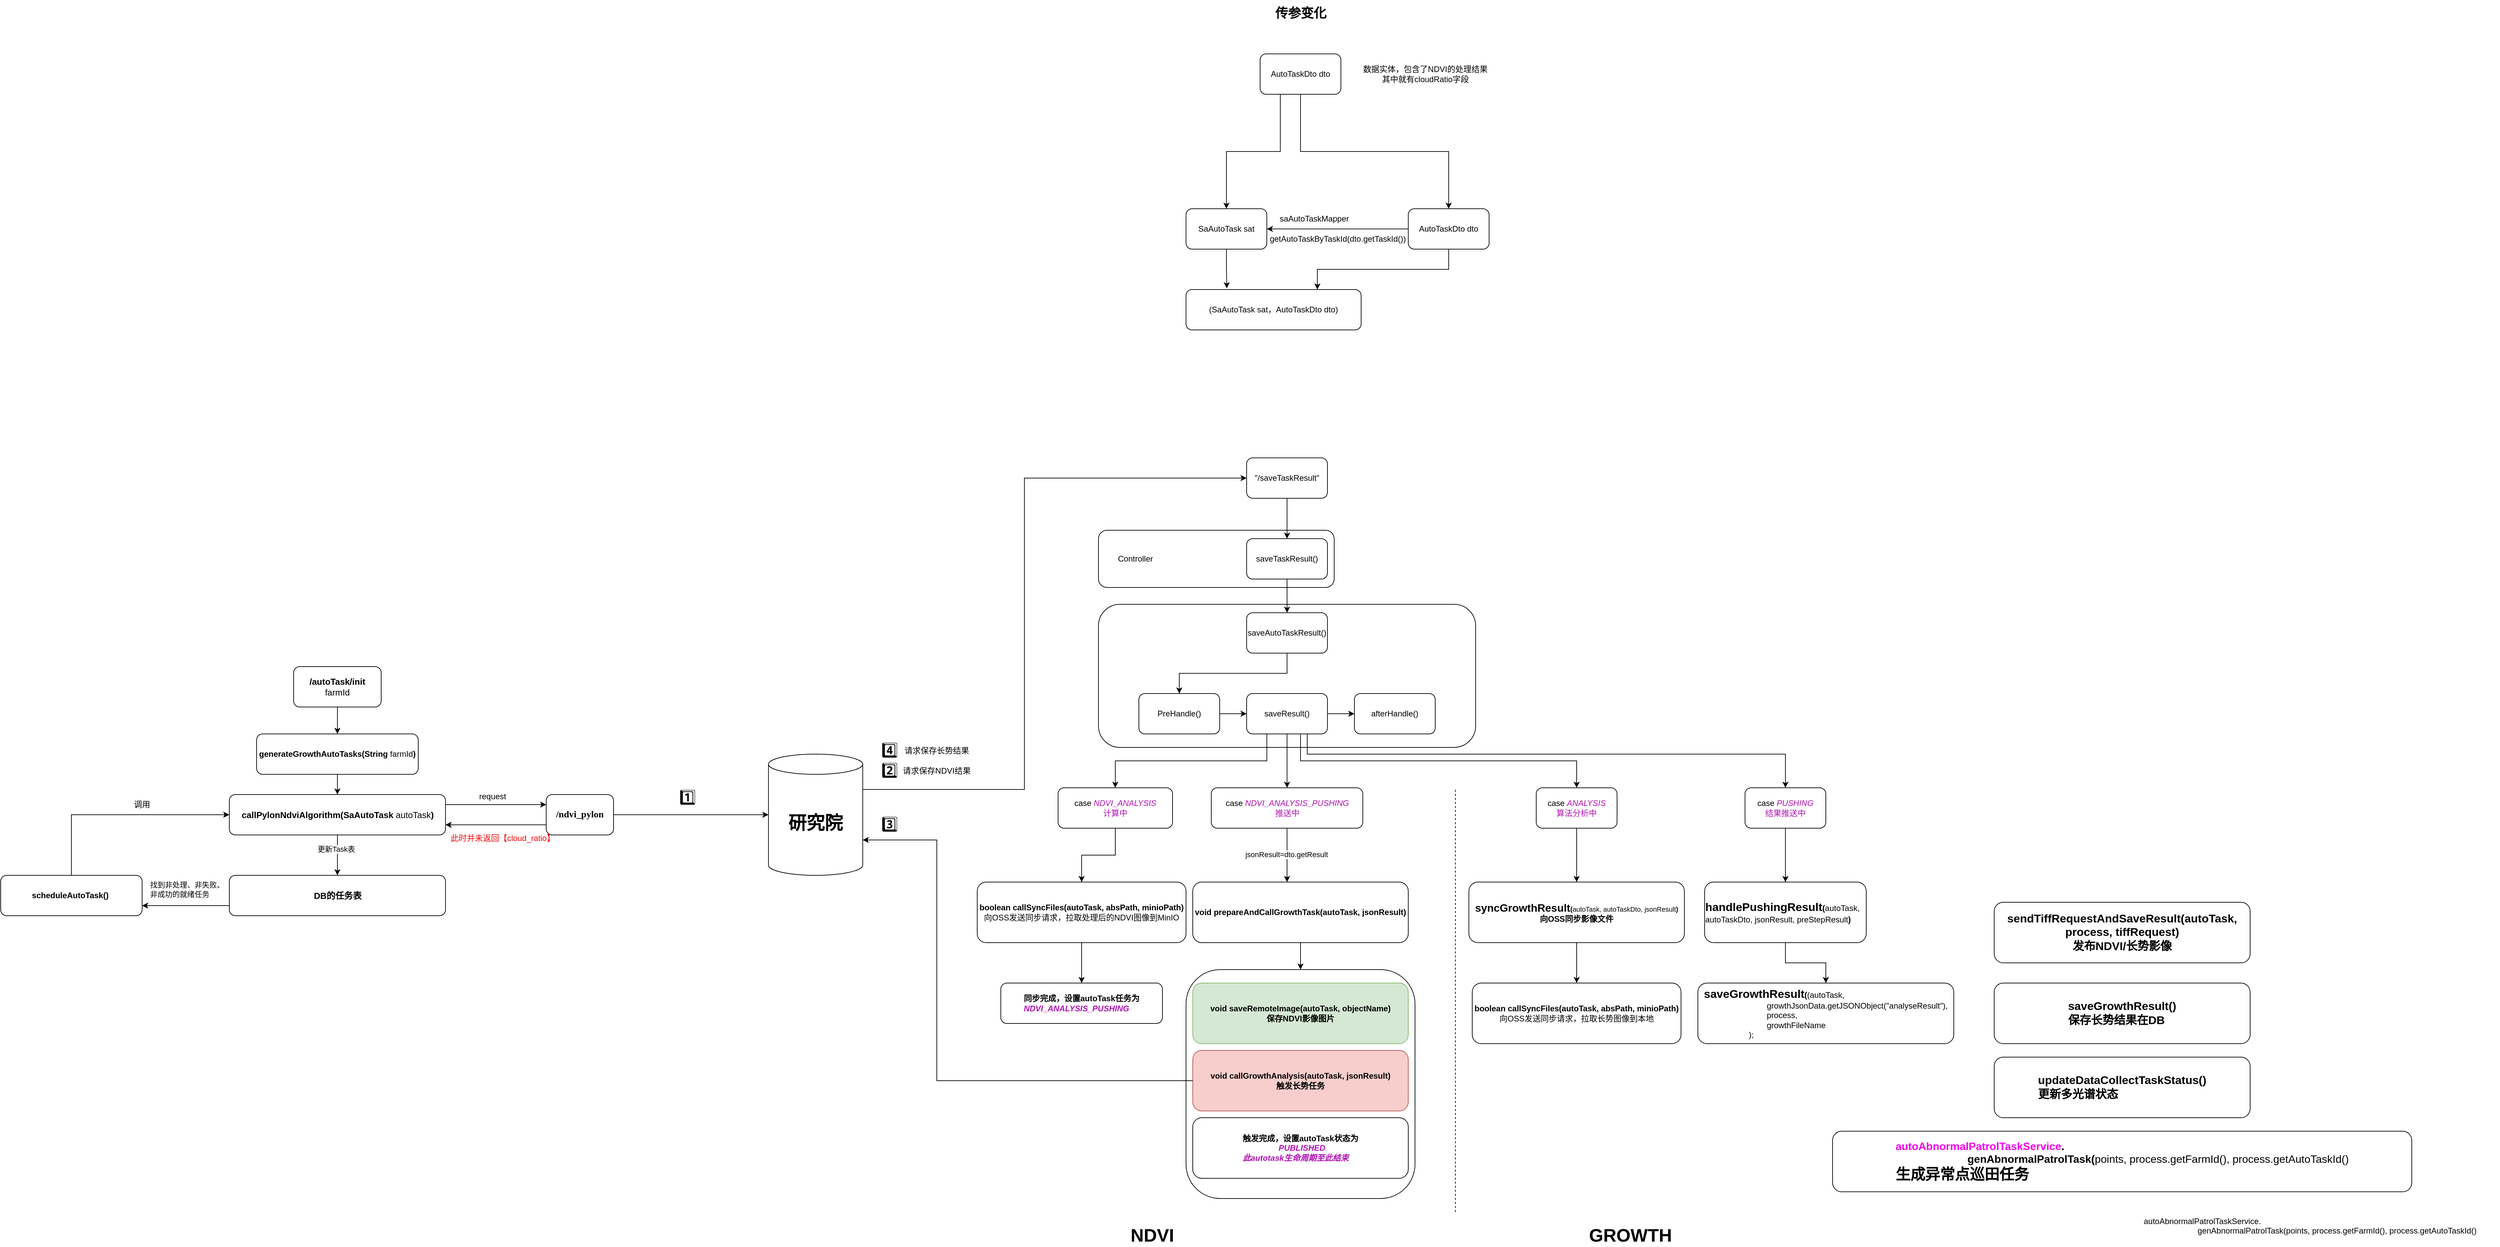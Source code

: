 <mxfile version="24.7.13" pages="2">
  <diagram name="第 1 页" id="bU-xMZTI8MpihGftyLqU">
    <mxGraphModel dx="4748" dy="2273" grid="1" gridSize="10" guides="1" tooltips="1" connect="1" arrows="1" fold="1" page="0" pageScale="1" pageWidth="827" pageHeight="1169" math="0" shadow="0">
      <root>
        <mxCell id="0" />
        <mxCell id="1" parent="0" />
        <mxCell id="F7ShpeiGUes_06DBWhh4-3" value="" style="rounded=1;whiteSpace=wrap;html=1;" parent="1" vertex="1">
          <mxGeometry x="440" y="1310" width="340" height="340" as="geometry" />
        </mxCell>
        <mxCell id="c2CcDeZ77ILfJtzNUxQb-9" value="" style="rounded=1;whiteSpace=wrap;html=1;" parent="1" vertex="1">
          <mxGeometry x="310" y="767.5" width="560" height="212.5" as="geometry" />
        </mxCell>
        <mxCell id="c2CcDeZ77ILfJtzNUxQb-7" value="" style="rounded=1;whiteSpace=wrap;html=1;" parent="1" vertex="1">
          <mxGeometry x="310" y="657.5" width="350" height="85" as="geometry" />
        </mxCell>
        <mxCell id="bQHwtgiF9r9U_ECL-Ta0-17" style="edgeStyle=orthogonalEdgeStyle;rounded=0;orthogonalLoop=1;jettySize=auto;html=1;exitX=1;exitY=0.25;exitDx=0;exitDy=0;entryX=0;entryY=0.25;entryDx=0;entryDy=0;" parent="1" source="H16j5Ul2mI7U-3mI70LO-3" target="bQHwtgiF9r9U_ECL-Ta0-16" edge="1">
          <mxGeometry relative="1" as="geometry" />
        </mxCell>
        <mxCell id="bQHwtgiF9r9U_ECL-Ta0-21" style="edgeStyle=orthogonalEdgeStyle;rounded=0;orthogonalLoop=1;jettySize=auto;html=1;exitX=0.5;exitY=1;exitDx=0;exitDy=0;entryX=0.5;entryY=0;entryDx=0;entryDy=0;" parent="1" source="H16j5Ul2mI7U-3mI70LO-3" target="bQHwtgiF9r9U_ECL-Ta0-7" edge="1">
          <mxGeometry relative="1" as="geometry" />
        </mxCell>
        <mxCell id="bQHwtgiF9r9U_ECL-Ta0-22" value="更新Task表" style="edgeLabel;html=1;align=center;verticalAlign=middle;resizable=0;points=[];" parent="bQHwtgiF9r9U_ECL-Ta0-21" vertex="1" connectable="0">
          <mxGeometry x="-0.294" y="-2" relative="1" as="geometry">
            <mxPoint as="offset" />
          </mxGeometry>
        </mxCell>
        <mxCell id="H16j5Ul2mI7U-3mI70LO-3" value="&lt;span style=&quot;font-size: 13px;&quot;&gt;&lt;b&gt;callPylonNdviAlgorithm(SaAutoTask &lt;/b&gt;autoTask&lt;b&gt;)&lt;/b&gt;&lt;/span&gt;" style="rounded=1;whiteSpace=wrap;html=1;" parent="1" vertex="1">
          <mxGeometry x="-980.5" y="1050" width="321" height="60" as="geometry" />
        </mxCell>
        <mxCell id="bQHwtgiF9r9U_ECL-Ta0-3" style="edgeStyle=orthogonalEdgeStyle;rounded=0;orthogonalLoop=1;jettySize=auto;html=1;exitX=0.5;exitY=1;exitDx=0;exitDy=0;entryX=0.5;entryY=0;entryDx=0;entryDy=0;" parent="1" source="H16j5Ul2mI7U-3mI70LO-6" target="H16j5Ul2mI7U-3mI70LO-3" edge="1">
          <mxGeometry relative="1" as="geometry">
            <Array as="points">
              <mxPoint x="-820" y="1020" />
            </Array>
          </mxGeometry>
        </mxCell>
        <mxCell id="H16j5Ul2mI7U-3mI70LO-6" value="&lt;span style=&quot;text-align: left;&quot;&gt;&lt;b&gt;generateGrowthAutoTasks(String &lt;/b&gt;farmId&lt;b&gt;)&lt;/b&gt;&lt;/span&gt;" style="rounded=1;whiteSpace=wrap;html=1;" parent="1" vertex="1">
          <mxGeometry x="-940" y="960" width="240" height="60" as="geometry" />
        </mxCell>
        <mxCell id="bQHwtgiF9r9U_ECL-Ta0-5" style="edgeStyle=orthogonalEdgeStyle;rounded=0;orthogonalLoop=1;jettySize=auto;html=1;exitX=0.5;exitY=1;exitDx=0;exitDy=0;entryX=0.5;entryY=0;entryDx=0;entryDy=0;" parent="1" source="bQHwtgiF9r9U_ECL-Ta0-4" target="H16j5Ul2mI7U-3mI70LO-6" edge="1">
          <mxGeometry relative="1" as="geometry" />
        </mxCell>
        <mxCell id="bQHwtgiF9r9U_ECL-Ta0-4" value="&lt;span style=&quot;font-size: 13px;&quot;&gt;&lt;b&gt;/autoTask/init&lt;/b&gt;&lt;/span&gt;&lt;div&gt;&lt;span style=&quot;font-size: 13px;&quot;&gt;farmId&lt;/span&gt;&lt;/div&gt;" style="rounded=1;whiteSpace=wrap;html=1;" parent="1" vertex="1">
          <mxGeometry x="-885" y="860" width="130" height="60" as="geometry" />
        </mxCell>
        <mxCell id="bQHwtgiF9r9U_ECL-Ta0-25" style="edgeStyle=orthogonalEdgeStyle;rounded=0;orthogonalLoop=1;jettySize=auto;html=1;exitX=0;exitY=0.75;exitDx=0;exitDy=0;entryX=1;entryY=0.75;entryDx=0;entryDy=0;" parent="1" source="bQHwtgiF9r9U_ECL-Ta0-7" target="bQHwtgiF9r9U_ECL-Ta0-23" edge="1">
          <mxGeometry relative="1" as="geometry" />
        </mxCell>
        <mxCell id="bQHwtgiF9r9U_ECL-Ta0-7" value="&lt;span style=&quot;font-size: 13px;&quot;&gt;&lt;b&gt;DB的任务表&lt;/b&gt;&lt;/span&gt;" style="rounded=1;whiteSpace=wrap;html=1;" parent="1" vertex="1">
          <mxGeometry x="-980.5" y="1170" width="321" height="60" as="geometry" />
        </mxCell>
        <mxCell id="bQHwtgiF9r9U_ECL-Ta0-18" style="edgeStyle=orthogonalEdgeStyle;rounded=0;orthogonalLoop=1;jettySize=auto;html=1;exitX=0;exitY=0.75;exitDx=0;exitDy=0;entryX=1;entryY=0.75;entryDx=0;entryDy=0;" parent="1" source="bQHwtgiF9r9U_ECL-Ta0-16" target="H16j5Ul2mI7U-3mI70LO-3" edge="1">
          <mxGeometry relative="1" as="geometry" />
        </mxCell>
        <mxCell id="bQHwtgiF9r9U_ECL-Ta0-16" value="&lt;p class=&quot;MsoNormal&quot;&gt;&lt;b&gt;&lt;span style=&quot;font-family: 等线; font-size: 10.5pt;&quot;&gt;/ndvi_pylon&lt;/span&gt;&lt;/b&gt;&lt;/p&gt;" style="rounded=1;whiteSpace=wrap;html=1;" parent="1" vertex="1">
          <mxGeometry x="-510" y="1050" width="100" height="60" as="geometry" />
        </mxCell>
        <mxCell id="bQHwtgiF9r9U_ECL-Ta0-19" value="request" style="text;html=1;align=center;verticalAlign=middle;resizable=0;points=[];autosize=1;strokeColor=none;fillColor=none;" parent="1" vertex="1">
          <mxGeometry x="-620" y="1038" width="60" height="30" as="geometry" />
        </mxCell>
        <mxCell id="bQHwtgiF9r9U_ECL-Ta0-20" value="此时并未返回【cloud_ratio】" style="text;html=1;align=center;verticalAlign=middle;resizable=0;points=[];autosize=1;strokeColor=none;fillColor=none;fontColor=#f70808;" parent="1" vertex="1">
          <mxGeometry x="-665" y="1100" width="180" height="30" as="geometry" />
        </mxCell>
        <mxCell id="bQHwtgiF9r9U_ECL-Ta0-28" style="edgeStyle=orthogonalEdgeStyle;rounded=0;orthogonalLoop=1;jettySize=auto;html=1;exitX=0.5;exitY=0;exitDx=0;exitDy=0;entryX=0;entryY=0.5;entryDx=0;entryDy=0;" parent="1" source="bQHwtgiF9r9U_ECL-Ta0-23" target="H16j5Ul2mI7U-3mI70LO-3" edge="1">
          <mxGeometry relative="1" as="geometry" />
        </mxCell>
        <mxCell id="bQHwtgiF9r9U_ECL-Ta0-23" value="&lt;b&gt;scheduleAutoTask()&amp;nbsp;&lt;br&gt;&lt;/b&gt;" style="rounded=1;whiteSpace=wrap;html=1;" parent="1" vertex="1">
          <mxGeometry x="-1320" y="1170" width="210" height="60" as="geometry" />
        </mxCell>
        <mxCell id="bQHwtgiF9r9U_ECL-Ta0-29" value="调用" style="text;html=1;align=center;verticalAlign=middle;whiteSpace=wrap;rounded=0;" parent="1" vertex="1">
          <mxGeometry x="-1140" y="1050" width="60" height="30" as="geometry" />
        </mxCell>
        <mxCell id="bQHwtgiF9r9U_ECL-Ta0-31" value="&lt;span style=&quot;color: rgb(0, 0, 0); font-family: Helvetica; font-size: 11px; font-style: normal; font-variant-ligatures: normal; font-variant-caps: normal; font-weight: 400; letter-spacing: normal; orphans: 2; text-align: center; text-indent: 0px; text-transform: none; widows: 2; word-spacing: 0px; -webkit-text-stroke-width: 0px; white-space: nowrap; background-color: rgb(255, 255, 255); text-decoration-thickness: initial; text-decoration-style: initial; text-decoration-color: initial; display: inline !important; float: none;&quot;&gt;找到非处理、非失败、&lt;/span&gt;&lt;div&gt;&lt;span style=&quot;color: rgb(0, 0, 0); font-family: Helvetica; font-size: 11px; font-style: normal; font-variant-ligatures: normal; font-variant-caps: normal; font-weight: 400; letter-spacing: normal; orphans: 2; text-align: center; text-indent: 0px; text-transform: none; widows: 2; word-spacing: 0px; -webkit-text-stroke-width: 0px; white-space: nowrap; background-color: rgb(255, 255, 255); text-decoration-thickness: initial; text-decoration-style: initial; text-decoration-color: initial; display: inline !important; float: none;&quot;&gt;非成功的就绪任务&lt;/span&gt;&lt;/div&gt;" style="text;whiteSpace=wrap;html=1;" parent="1" vertex="1">
          <mxGeometry x="-1100" y="1170" width="130" height="40" as="geometry" />
        </mxCell>
        <mxCell id="c2CcDeZ77ILfJtzNUxQb-2" style="edgeStyle=orthogonalEdgeStyle;rounded=0;orthogonalLoop=1;jettySize=auto;html=1;exitX=0.5;exitY=1;exitDx=0;exitDy=0;" parent="1" source="c2CcDeZ77ILfJtzNUxQb-1" edge="1">
          <mxGeometry relative="1" as="geometry">
            <mxPoint x="590" y="670" as="targetPoint" />
          </mxGeometry>
        </mxCell>
        <mxCell id="c2CcDeZ77ILfJtzNUxQb-1" value="&quot;/saveTaskResult&quot;" style="rounded=1;whiteSpace=wrap;html=1;" parent="1" vertex="1">
          <mxGeometry x="530" y="550" width="120" height="60" as="geometry" />
        </mxCell>
        <mxCell id="c2CcDeZ77ILfJtzNUxQb-6" style="edgeStyle=orthogonalEdgeStyle;rounded=0;orthogonalLoop=1;jettySize=auto;html=1;exitX=0.5;exitY=1;exitDx=0;exitDy=0;entryX=0.5;entryY=0;entryDx=0;entryDy=0;" parent="1" source="c2CcDeZ77ILfJtzNUxQb-3" target="c2CcDeZ77ILfJtzNUxQb-5" edge="1">
          <mxGeometry relative="1" as="geometry" />
        </mxCell>
        <mxCell id="c2CcDeZ77ILfJtzNUxQb-3" value="saveTaskResult()" style="rounded=1;whiteSpace=wrap;html=1;" parent="1" vertex="1">
          <mxGeometry x="530" y="670" width="120" height="60" as="geometry" />
        </mxCell>
        <mxCell id="c2CcDeZ77ILfJtzNUxQb-16" style="edgeStyle=orthogonalEdgeStyle;rounded=0;orthogonalLoop=1;jettySize=auto;html=1;exitX=0.5;exitY=1;exitDx=0;exitDy=0;entryX=0.5;entryY=0;entryDx=0;entryDy=0;" parent="1" source="c2CcDeZ77ILfJtzNUxQb-5" target="c2CcDeZ77ILfJtzNUxQb-12" edge="1">
          <mxGeometry relative="1" as="geometry" />
        </mxCell>
        <mxCell id="c2CcDeZ77ILfJtzNUxQb-5" value="&lt;span style=&quot;text-align: left;&quot;&gt;saveAutoTaskResult&lt;/span&gt;()" style="rounded=1;whiteSpace=wrap;html=1;" parent="1" vertex="1">
          <mxGeometry x="530" y="780" width="120" height="60" as="geometry" />
        </mxCell>
        <mxCell id="c2CcDeZ77ILfJtzNUxQb-8" value="Controller" style="text;html=1;align=center;verticalAlign=middle;whiteSpace=wrap;rounded=0;" parent="1" vertex="1">
          <mxGeometry x="335" y="685" width="60" height="30" as="geometry" />
        </mxCell>
        <mxCell id="c2CcDeZ77ILfJtzNUxQb-17" style="edgeStyle=orthogonalEdgeStyle;rounded=0;orthogonalLoop=1;jettySize=auto;html=1;exitX=1;exitY=0.5;exitDx=0;exitDy=0;" parent="1" source="c2CcDeZ77ILfJtzNUxQb-12" target="c2CcDeZ77ILfJtzNUxQb-13" edge="1">
          <mxGeometry relative="1" as="geometry" />
        </mxCell>
        <mxCell id="c2CcDeZ77ILfJtzNUxQb-12" value="&lt;span style=&quot;text-align: left;&quot;&gt;PreHandle&lt;/span&gt;()" style="rounded=1;whiteSpace=wrap;html=1;" parent="1" vertex="1">
          <mxGeometry x="370" y="900" width="120" height="60" as="geometry" />
        </mxCell>
        <mxCell id="c2CcDeZ77ILfJtzNUxQb-18" style="edgeStyle=orthogonalEdgeStyle;rounded=0;orthogonalLoop=1;jettySize=auto;html=1;exitX=1;exitY=0.5;exitDx=0;exitDy=0;" parent="1" source="c2CcDeZ77ILfJtzNUxQb-13" target="c2CcDeZ77ILfJtzNUxQb-14" edge="1">
          <mxGeometry relative="1" as="geometry" />
        </mxCell>
        <mxCell id="c2CcDeZ77ILfJtzNUxQb-26" style="edgeStyle=orthogonalEdgeStyle;rounded=0;orthogonalLoop=1;jettySize=auto;html=1;exitX=0.25;exitY=1;exitDx=0;exitDy=0;entryX=0.5;entryY=0;entryDx=0;entryDy=0;" parent="1" source="c2CcDeZ77ILfJtzNUxQb-13" target="c2CcDeZ77ILfJtzNUxQb-21" edge="1">
          <mxGeometry relative="1" as="geometry" />
        </mxCell>
        <mxCell id="c2CcDeZ77ILfJtzNUxQb-30" style="edgeStyle=orthogonalEdgeStyle;rounded=0;orthogonalLoop=1;jettySize=auto;html=1;exitX=0.5;exitY=1;exitDx=0;exitDy=0;" parent="1" source="c2CcDeZ77ILfJtzNUxQb-13" target="c2CcDeZ77ILfJtzNUxQb-22" edge="1">
          <mxGeometry relative="1" as="geometry" />
        </mxCell>
        <mxCell id="aj3jlf79KJcNchPvKdEv-1" style="edgeStyle=orthogonalEdgeStyle;rounded=0;orthogonalLoop=1;jettySize=auto;html=1;exitX=0.667;exitY=1.011;exitDx=0;exitDy=0;entryX=0.5;entryY=0;entryDx=0;entryDy=0;exitPerimeter=0;" parent="1" source="c2CcDeZ77ILfJtzNUxQb-13" target="c2CcDeZ77ILfJtzNUxQb-23" edge="1">
          <mxGeometry relative="1" as="geometry">
            <Array as="points">
              <mxPoint x="610" y="1000" />
              <mxPoint x="1020" y="1000" />
            </Array>
          </mxGeometry>
        </mxCell>
        <mxCell id="aaeH6RGTp8yCNECdlGZ3-36" style="edgeStyle=orthogonalEdgeStyle;rounded=0;orthogonalLoop=1;jettySize=auto;html=1;exitX=0.75;exitY=1;exitDx=0;exitDy=0;entryX=0.5;entryY=0;entryDx=0;entryDy=0;" edge="1" parent="1" source="c2CcDeZ77ILfJtzNUxQb-13" target="c2CcDeZ77ILfJtzNUxQb-25">
          <mxGeometry relative="1" as="geometry">
            <Array as="points">
              <mxPoint x="620" y="990" />
              <mxPoint x="1330" y="990" />
            </Array>
          </mxGeometry>
        </mxCell>
        <mxCell id="c2CcDeZ77ILfJtzNUxQb-13" value="&lt;div style=&quot;text-align: left;&quot;&gt;&lt;span style=&quot;background-color: initial;&quot;&gt;saveResult()&lt;/span&gt;&lt;/div&gt;" style="rounded=1;whiteSpace=wrap;html=1;" parent="1" vertex="1">
          <mxGeometry x="530" y="900" width="120" height="60" as="geometry" />
        </mxCell>
        <mxCell id="c2CcDeZ77ILfJtzNUxQb-14" value="&lt;span style=&quot;text-align: left;&quot;&gt;afterHandle&lt;/span&gt;()" style="rounded=1;whiteSpace=wrap;html=1;" parent="1" vertex="1">
          <mxGeometry x="690" y="900" width="120" height="60" as="geometry" />
        </mxCell>
        <mxCell id="c2CcDeZ77ILfJtzNUxQb-29" style="edgeStyle=orthogonalEdgeStyle;rounded=0;orthogonalLoop=1;jettySize=auto;html=1;exitX=0.5;exitY=1;exitDx=0;exitDy=0;" parent="1" source="c2CcDeZ77ILfJtzNUxQb-21" target="c2CcDeZ77ILfJtzNUxQb-28" edge="1">
          <mxGeometry relative="1" as="geometry" />
        </mxCell>
        <mxCell id="c2CcDeZ77ILfJtzNUxQb-21" value="&lt;span style=&quot;text-align: left;&quot;&gt;case &lt;i&gt;&lt;font color=&quot;#b212b5&quot;&gt;NDVI_ANALYSIS&lt;/font&gt;&lt;/i&gt;&lt;/span&gt;&lt;div&gt;&lt;span style=&quot;text-align: left;&quot;&gt;&lt;font style=&quot;&quot; color=&quot;#b212b5&quot;&gt;计算中&lt;/font&gt;&lt;/span&gt;&lt;/div&gt;" style="rounded=1;whiteSpace=wrap;html=1;" parent="1" vertex="1">
          <mxGeometry x="250" y="1040" width="170" height="60" as="geometry" />
        </mxCell>
        <mxCell id="c2CcDeZ77ILfJtzNUxQb-34" style="edgeStyle=orthogonalEdgeStyle;rounded=0;orthogonalLoop=1;jettySize=auto;html=1;exitX=0.5;exitY=1;exitDx=0;exitDy=0;" parent="1" source="c2CcDeZ77ILfJtzNUxQb-22" edge="1">
          <mxGeometry relative="1" as="geometry">
            <mxPoint x="590" y="1180" as="targetPoint" />
          </mxGeometry>
        </mxCell>
        <mxCell id="c2CcDeZ77ILfJtzNUxQb-58" value="jsonResult=dto.getResult" style="edgeLabel;html=1;align=center;verticalAlign=middle;resizable=0;points=[];" parent="c2CcDeZ77ILfJtzNUxQb-34" vertex="1" connectable="0">
          <mxGeometry x="-0.031" y="-1" relative="1" as="geometry">
            <mxPoint as="offset" />
          </mxGeometry>
        </mxCell>
        <mxCell id="c2CcDeZ77ILfJtzNUxQb-22" value="&lt;span style=&quot;text-align: left;&quot;&gt;case&amp;nbsp;&lt;/span&gt;&lt;font color=&quot;#b212b5&quot;&gt;&lt;i&gt;NDVI_ANALYSIS_PUSHING&lt;/i&gt;&lt;/font&gt;&lt;div&gt;&lt;font color=&quot;#b212b5&quot;&gt;推送中&lt;/font&gt;&lt;/div&gt;" style="rounded=1;whiteSpace=wrap;html=1;" parent="1" vertex="1">
          <mxGeometry x="477.5" y="1040" width="225" height="60" as="geometry" />
        </mxCell>
        <mxCell id="aaeH6RGTp8yCNECdlGZ3-33" style="edgeStyle=orthogonalEdgeStyle;rounded=0;orthogonalLoop=1;jettySize=auto;html=1;exitX=0.5;exitY=1;exitDx=0;exitDy=0;entryX=0.5;entryY=0;entryDx=0;entryDy=0;" edge="1" parent="1" source="c2CcDeZ77ILfJtzNUxQb-23" target="aaeH6RGTp8yCNECdlGZ3-24">
          <mxGeometry relative="1" as="geometry" />
        </mxCell>
        <mxCell id="c2CcDeZ77ILfJtzNUxQb-23" value="&lt;div style=&quot;text-align: center;&quot;&gt;&lt;span style=&quot;background-color: initial; text-align: left;&quot;&gt;case&amp;nbsp;&lt;/span&gt;&lt;span style=&quot;background-color: initial;&quot;&gt;&lt;font color=&quot;#b212b5&quot;&gt;&lt;i&gt;ANALYSIS&lt;/i&gt;&lt;/font&gt;&lt;/span&gt;&lt;/div&gt;&lt;div style=&quot;text-align: center;&quot;&gt;&lt;span style=&quot;background-color: initial;&quot;&gt;&lt;font color=&quot;#b212b5&quot;&gt;算法分析中&lt;/font&gt;&lt;/span&gt;&lt;/div&gt;" style="rounded=1;whiteSpace=wrap;html=1;" parent="1" vertex="1">
          <mxGeometry x="960" y="1040" width="120" height="60" as="geometry" />
        </mxCell>
        <mxCell id="aaeH6RGTp8yCNECdlGZ3-28" style="edgeStyle=orthogonalEdgeStyle;rounded=0;orthogonalLoop=1;jettySize=auto;html=1;exitX=0.5;exitY=1;exitDx=0;exitDy=0;entryX=0.5;entryY=0;entryDx=0;entryDy=0;" edge="1" parent="1" source="c2CcDeZ77ILfJtzNUxQb-25" target="aaeH6RGTp8yCNECdlGZ3-27">
          <mxGeometry relative="1" as="geometry" />
        </mxCell>
        <mxCell id="c2CcDeZ77ILfJtzNUxQb-25" value="&lt;div style=&quot;text-align: center;&quot;&gt;&lt;span style=&quot;background-color: initial; text-align: left;&quot;&gt;case&amp;nbsp;&lt;/span&gt;&lt;span style=&quot;background-color: initial;&quot;&gt;&lt;font color=&quot;#b212b5&quot;&gt;&lt;i&gt;PUSHING&lt;/i&gt;&lt;/font&gt;&lt;/span&gt;&lt;/div&gt;&lt;div style=&quot;text-align: center;&quot;&gt;&lt;span style=&quot;background-color: initial;&quot;&gt;&lt;font color=&quot;#b212b5&quot;&gt;结果推送中&lt;/font&gt;&lt;/span&gt;&lt;/div&gt;" style="rounded=1;whiteSpace=wrap;html=1;" parent="1" vertex="1">
          <mxGeometry x="1270" y="1040" width="120" height="60" as="geometry" />
        </mxCell>
        <mxCell id="c2CcDeZ77ILfJtzNUxQb-31" style="edgeStyle=orthogonalEdgeStyle;rounded=0;orthogonalLoop=1;jettySize=auto;html=1;exitX=0.5;exitY=1;exitDx=0;exitDy=0;" parent="1" source="c2CcDeZ77ILfJtzNUxQb-28" edge="1">
          <mxGeometry relative="1" as="geometry">
            <mxPoint x="285" y="1330" as="targetPoint" />
          </mxGeometry>
        </mxCell>
        <mxCell id="c2CcDeZ77ILfJtzNUxQb-28" value="&lt;div style=&quot;text-align: center;&quot;&gt;&lt;span style=&quot;text-align: left;&quot;&gt;&lt;b&gt;boolean callSyncFiles(autoTask, absPath, minioPath)&lt;/b&gt;&lt;/span&gt;&lt;br&gt;&lt;/div&gt;&lt;div style=&quot;text-align: center;&quot;&gt;&lt;span style=&quot;text-align: left;&quot;&gt;向OSS发送同步请求，拉取处理后的NDVI图像到MinIO&lt;/span&gt;&lt;/div&gt;" style="rounded=1;whiteSpace=wrap;html=1;" parent="1" vertex="1">
          <mxGeometry x="130" y="1180" width="310" height="90" as="geometry" />
        </mxCell>
        <mxCell id="c2CcDeZ77ILfJtzNUxQb-33" value="&lt;div style=&quot;text-align: left;&quot;&gt;&lt;b&gt;同步完成，设置autoTask任务为&lt;/b&gt;&lt;/div&gt;&lt;div style=&quot;text-align: left;&quot;&gt;&lt;b&gt;&lt;i&gt;&lt;font color=&quot;#b212b5&quot;&gt;NDVI_ANALYSIS_PUSHING&lt;/font&gt;&lt;/i&gt;&lt;/b&gt;&lt;/div&gt;" style="rounded=1;whiteSpace=wrap;html=1;" parent="1" vertex="1">
          <mxGeometry x="165" y="1330" width="240" height="60" as="geometry" />
        </mxCell>
        <mxCell id="F7ShpeiGUes_06DBWhh4-4" style="edgeStyle=orthogonalEdgeStyle;rounded=0;orthogonalLoop=1;jettySize=auto;html=1;exitX=0.5;exitY=1;exitDx=0;exitDy=0;entryX=0.5;entryY=0;entryDx=0;entryDy=0;" parent="1" source="c2CcDeZ77ILfJtzNUxQb-36" target="F7ShpeiGUes_06DBWhh4-3" edge="1">
          <mxGeometry relative="1" as="geometry" />
        </mxCell>
        <mxCell id="c2CcDeZ77ILfJtzNUxQb-36" value="&lt;div style=&quot;text-align: center;&quot;&gt;&lt;span style=&quot;text-align: left;&quot;&gt;&lt;b&gt;void prepareAndCallGrowthTask(autoTask, jsonResult)&lt;/b&gt;&lt;/span&gt;&lt;/div&gt;" style="rounded=1;whiteSpace=wrap;html=1;" parent="1" vertex="1">
          <mxGeometry x="450" y="1180" width="320" height="90" as="geometry" />
        </mxCell>
        <mxCell id="c2CcDeZ77ILfJtzNUxQb-56" value="&lt;div style=&quot;text-align: center;&quot;&gt;&lt;span style=&quot;text-align: left;&quot;&gt;&lt;b&gt;void saveRemoteImage(autoTask, objectName)&lt;/b&gt;&lt;/span&gt;&lt;/div&gt;&lt;div style=&quot;text-align: center;&quot;&gt;&lt;span style=&quot;text-align: left;&quot;&gt;&lt;b&gt;保存NDVI影像图片&lt;/b&gt;&lt;/span&gt;&lt;/div&gt;" style="rounded=1;whiteSpace=wrap;html=1;fillColor=#d5e8d4;strokeColor=#82b366;" parent="1" vertex="1">
          <mxGeometry x="450" y="1330" width="320" height="90" as="geometry" />
        </mxCell>
        <mxCell id="F7ShpeiGUes_06DBWhh4-2" value="&lt;div style=&quot;text-align: center;&quot;&gt;&lt;span style=&quot;text-align: left;&quot;&gt;&lt;b&gt;void callGrowthAnalysis(autoTask, jsonResult)&lt;/b&gt;&lt;/span&gt;&lt;/div&gt;&lt;div style=&quot;text-align: center;&quot;&gt;&lt;span style=&quot;text-align: left;&quot;&gt;&lt;b&gt;触发长势任务&lt;/b&gt;&lt;/span&gt;&lt;/div&gt;" style="rounded=1;whiteSpace=wrap;html=1;fillColor=#f8cecc;strokeColor=#b85450;" parent="1" vertex="1">
          <mxGeometry x="450" y="1430" width="320" height="90" as="geometry" />
        </mxCell>
        <mxCell id="F7ShpeiGUes_06DBWhh4-5" value="&lt;div style=&quot;text-align: left;&quot;&gt;&lt;b&gt;触发完成，设置autoTask状态为&lt;/b&gt;&lt;/div&gt;&lt;div style=&quot;text-align: left;&quot;&gt;&lt;b&gt;&lt;span style=&quot;white-space: pre;&quot;&gt;&#x9;&lt;/span&gt;&lt;font color=&quot;#b212b5&quot;&gt;&lt;span style=&quot;white-space: pre;&quot;&gt;&#x9;&lt;/span&gt;&lt;i&gt;PUBLISHED&lt;/i&gt;&lt;/font&gt;&lt;/b&gt;&lt;/div&gt;&lt;div style=&quot;text-align: left;&quot;&gt;&lt;b&gt;&lt;i&gt;&lt;font color=&quot;#b212b5&quot;&gt;此autotask生命周期至此结束&lt;/font&gt;&lt;/i&gt;&lt;/b&gt;&lt;/div&gt;" style="rounded=1;whiteSpace=wrap;html=1;" parent="1" vertex="1">
          <mxGeometry x="450" y="1530" width="320" height="90" as="geometry" />
        </mxCell>
        <mxCell id="aj3jlf79KJcNchPvKdEv-2" value="" style="endArrow=none;dashed=1;html=1;rounded=0;" parent="1" edge="1">
          <mxGeometry width="50" height="50" relative="1" as="geometry">
            <mxPoint x="840" y="1670" as="sourcePoint" />
            <mxPoint x="840" y="1040" as="targetPoint" />
          </mxGeometry>
        </mxCell>
        <mxCell id="aj3jlf79KJcNchPvKdEv-3" value="NDVI" style="text;html=1;align=center;verticalAlign=middle;whiteSpace=wrap;rounded=0;fontSize=27;fontStyle=1" parent="1" vertex="1">
          <mxGeometry x="359.5" y="1690" width="60" height="30" as="geometry" />
        </mxCell>
        <mxCell id="aj3jlf79KJcNchPvKdEv-4" value="GROWTH" style="text;html=1;align=center;verticalAlign=middle;whiteSpace=wrap;rounded=0;fontSize=27;fontStyle=1" parent="1" vertex="1">
          <mxGeometry x="1070" y="1690" width="60" height="30" as="geometry" />
        </mxCell>
        <mxCell id="aaeH6RGTp8yCNECdlGZ3-2" style="edgeStyle=orthogonalEdgeStyle;rounded=0;orthogonalLoop=1;jettySize=auto;html=1;exitX=1;exitY=0;exitDx=0;exitDy=52.5;exitPerimeter=0;entryX=0;entryY=0.5;entryDx=0;entryDy=0;" edge="1" parent="1" source="aj3jlf79KJcNchPvKdEv-5" target="c2CcDeZ77ILfJtzNUxQb-1">
          <mxGeometry relative="1" as="geometry">
            <Array as="points">
              <mxPoint x="200" y="1043" />
              <mxPoint x="200" y="580" />
            </Array>
          </mxGeometry>
        </mxCell>
        <mxCell id="aj3jlf79KJcNchPvKdEv-5" value="&lt;b&gt;&lt;font style=&quot;font-size: 27px;&quot;&gt;研究院&lt;/font&gt;&lt;/b&gt;" style="shape=cylinder3;whiteSpace=wrap;html=1;boundedLbl=1;backgroundOutline=1;size=15;" parent="1" vertex="1">
          <mxGeometry x="-180" y="990" width="140" height="180" as="geometry" />
        </mxCell>
        <mxCell id="aaeH6RGTp8yCNECdlGZ3-1" style="edgeStyle=orthogonalEdgeStyle;rounded=0;orthogonalLoop=1;jettySize=auto;html=1;exitX=0;exitY=0.5;exitDx=0;exitDy=0;entryX=1;entryY=0;entryDx=0;entryDy=127.5;entryPerimeter=0;" edge="1" parent="1" source="F7ShpeiGUes_06DBWhh4-2" target="aj3jlf79KJcNchPvKdEv-5">
          <mxGeometry relative="1" as="geometry">
            <Array as="points">
              <mxPoint x="70" y="1475" />
              <mxPoint x="70" y="1118" />
            </Array>
          </mxGeometry>
        </mxCell>
        <mxCell id="aaeH6RGTp8yCNECdlGZ3-4" style="edgeStyle=orthogonalEdgeStyle;rounded=0;orthogonalLoop=1;jettySize=auto;html=1;exitX=1;exitY=0.5;exitDx=0;exitDy=0;entryX=0;entryY=0.5;entryDx=0;entryDy=0;entryPerimeter=0;" edge="1" parent="1" source="bQHwtgiF9r9U_ECL-Ta0-16" target="aj3jlf79KJcNchPvKdEv-5">
          <mxGeometry relative="1" as="geometry" />
        </mxCell>
        <mxCell id="aaeH6RGTp8yCNECdlGZ3-5" value="&lt;font style=&quot;font-size: 22px;&quot;&gt;1️⃣&lt;/font&gt;" style="text;html=1;align=center;verticalAlign=middle;whiteSpace=wrap;rounded=0;" vertex="1" parent="1">
          <mxGeometry x="-330" y="1040" width="60" height="30" as="geometry" />
        </mxCell>
        <mxCell id="aaeH6RGTp8yCNECdlGZ3-6" value="&lt;font style=&quot;font-size: 22px;&quot;&gt;2️⃣&lt;/font&gt;" style="text;html=1;align=center;verticalAlign=middle;whiteSpace=wrap;rounded=0;" vertex="1" parent="1">
          <mxGeometry x="-30" y="1000" width="60" height="30" as="geometry" />
        </mxCell>
        <mxCell id="aaeH6RGTp8yCNECdlGZ3-7" value="&lt;font style=&quot;font-size: 22px;&quot;&gt;3️⃣&lt;/font&gt;" style="text;html=1;align=center;verticalAlign=middle;whiteSpace=wrap;rounded=0;" vertex="1" parent="1">
          <mxGeometry x="-30" y="1080" width="60" height="30" as="geometry" />
        </mxCell>
        <mxCell id="aaeH6RGTp8yCNECdlGZ3-8" style="edgeStyle=orthogonalEdgeStyle;rounded=0;orthogonalLoop=1;jettySize=auto;html=1;exitX=0.5;exitY=1;exitDx=0;exitDy=0;" edge="1" parent="1" source="aaeH6RGTp8yCNECdlGZ3-10" target="aaeH6RGTp8yCNECdlGZ3-14">
          <mxGeometry relative="1" as="geometry" />
        </mxCell>
        <mxCell id="aaeH6RGTp8yCNECdlGZ3-9" style="edgeStyle=orthogonalEdgeStyle;rounded=0;orthogonalLoop=1;jettySize=auto;html=1;exitX=0.25;exitY=1;exitDx=0;exitDy=0;entryX=0.5;entryY=0;entryDx=0;entryDy=0;" edge="1" parent="1" source="aaeH6RGTp8yCNECdlGZ3-10" target="aaeH6RGTp8yCNECdlGZ3-15">
          <mxGeometry relative="1" as="geometry" />
        </mxCell>
        <mxCell id="aaeH6RGTp8yCNECdlGZ3-10" value="&lt;span style=&quot;text-align: left;&quot;&gt;AutoTaskDto dto&lt;/span&gt;" style="rounded=1;whiteSpace=wrap;html=1;" vertex="1" parent="1">
          <mxGeometry x="550" y="-50" width="120" height="60" as="geometry" />
        </mxCell>
        <mxCell id="aaeH6RGTp8yCNECdlGZ3-11" value="数据实体，包含了NDVI的处理结果&lt;div&gt;其中就有cloudRatio字段&lt;/div&gt;" style="text;html=1;align=center;verticalAlign=middle;resizable=0;points=[];autosize=1;strokeColor=none;fillColor=none;" vertex="1" parent="1">
          <mxGeometry x="690" y="-40" width="210" height="40" as="geometry" />
        </mxCell>
        <mxCell id="aaeH6RGTp8yCNECdlGZ3-12" style="edgeStyle=orthogonalEdgeStyle;rounded=0;orthogonalLoop=1;jettySize=auto;html=1;exitX=0;exitY=0.5;exitDx=0;exitDy=0;entryX=1;entryY=0.5;entryDx=0;entryDy=0;" edge="1" parent="1" source="aaeH6RGTp8yCNECdlGZ3-14" target="aaeH6RGTp8yCNECdlGZ3-15">
          <mxGeometry relative="1" as="geometry" />
        </mxCell>
        <mxCell id="aaeH6RGTp8yCNECdlGZ3-13" style="edgeStyle=orthogonalEdgeStyle;rounded=0;orthogonalLoop=1;jettySize=auto;html=1;exitX=0.5;exitY=1;exitDx=0;exitDy=0;entryX=0.75;entryY=0;entryDx=0;entryDy=0;" edge="1" parent="1" source="aaeH6RGTp8yCNECdlGZ3-14" target="aaeH6RGTp8yCNECdlGZ3-18">
          <mxGeometry relative="1" as="geometry" />
        </mxCell>
        <mxCell id="aaeH6RGTp8yCNECdlGZ3-14" value="&lt;span style=&quot;text-align: left;&quot;&gt;AutoTaskDto dto&lt;/span&gt;" style="rounded=1;whiteSpace=wrap;html=1;" vertex="1" parent="1">
          <mxGeometry x="770" y="180" width="120" height="60" as="geometry" />
        </mxCell>
        <mxCell id="aaeH6RGTp8yCNECdlGZ3-15" value="&lt;span style=&quot;text-align: left;&quot;&gt;SaAutoTask sat&lt;/span&gt;" style="rounded=1;whiteSpace=wrap;html=1;" vertex="1" parent="1">
          <mxGeometry x="440" y="180" width="120" height="60" as="geometry" />
        </mxCell>
        <mxCell id="aaeH6RGTp8yCNECdlGZ3-16" value="&lt;span style=&quot;text-align: left; text-wrap: wrap;&quot;&gt;saAutoTaskMapper&lt;/span&gt;" style="text;html=1;align=center;verticalAlign=middle;resizable=0;points=[];autosize=1;strokeColor=none;fillColor=none;" vertex="1" parent="1">
          <mxGeometry x="565" y="180" width="130" height="30" as="geometry" />
        </mxCell>
        <mxCell id="aaeH6RGTp8yCNECdlGZ3-17" value="&lt;div style=&quot;text-align: left;&quot;&gt;&lt;span style=&quot;background-color: initial; text-wrap: wrap;&quot;&gt;getAutoTaskByTaskId(dto.getTaskId())&lt;/span&gt;&lt;/div&gt;" style="text;html=1;align=center;verticalAlign=middle;resizable=0;points=[];autosize=1;strokeColor=none;fillColor=none;" vertex="1" parent="1">
          <mxGeometry x="550" y="210" width="230" height="30" as="geometry" />
        </mxCell>
        <mxCell id="aaeH6RGTp8yCNECdlGZ3-18" value="&lt;span style=&quot;text-align: left;&quot;&gt;(SaAutoTask sat，&lt;/span&gt;&lt;span style=&quot;text-align: left;&quot;&gt;AutoTaskDto dto)&lt;/span&gt;" style="rounded=1;whiteSpace=wrap;html=1;" vertex="1" parent="1">
          <mxGeometry x="440" y="300" width="260" height="60" as="geometry" />
        </mxCell>
        <mxCell id="aaeH6RGTp8yCNECdlGZ3-19" style="edgeStyle=orthogonalEdgeStyle;rounded=0;orthogonalLoop=1;jettySize=auto;html=1;exitX=0.5;exitY=1;exitDx=0;exitDy=0;entryX=0.233;entryY=-0.03;entryDx=0;entryDy=0;entryPerimeter=0;" edge="1" parent="1" source="aaeH6RGTp8yCNECdlGZ3-15" target="aaeH6RGTp8yCNECdlGZ3-18">
          <mxGeometry relative="1" as="geometry" />
        </mxCell>
        <mxCell id="aaeH6RGTp8yCNECdlGZ3-20" value="传参变化" style="text;html=1;align=center;verticalAlign=middle;resizable=0;points=[];autosize=1;strokeColor=none;fillColor=none;fontStyle=1;fontSize=19;" vertex="1" parent="1">
          <mxGeometry x="560" y="-130" width="100" height="40" as="geometry" />
        </mxCell>
        <mxCell id="aaeH6RGTp8yCNECdlGZ3-21" value="请求保存NDVI结果" style="text;html=1;align=center;verticalAlign=middle;whiteSpace=wrap;rounded=0;" vertex="1" parent="1">
          <mxGeometry x="10" y="1000" width="120" height="30" as="geometry" />
        </mxCell>
        <mxCell id="aaeH6RGTp8yCNECdlGZ3-22" value="&lt;font style=&quot;font-size: 22px;&quot;&gt;4️⃣&lt;/font&gt;" style="text;html=1;align=center;verticalAlign=middle;whiteSpace=wrap;rounded=0;" vertex="1" parent="1">
          <mxGeometry x="-30" y="970" width="60" height="30" as="geometry" />
        </mxCell>
        <mxCell id="aaeH6RGTp8yCNECdlGZ3-23" value="请求保存长势结果" style="text;html=1;align=center;verticalAlign=middle;whiteSpace=wrap;rounded=0;" vertex="1" parent="1">
          <mxGeometry x="10" y="970" width="120" height="30" as="geometry" />
        </mxCell>
        <mxCell id="aaeH6RGTp8yCNECdlGZ3-34" style="edgeStyle=orthogonalEdgeStyle;rounded=0;orthogonalLoop=1;jettySize=auto;html=1;exitX=0.5;exitY=1;exitDx=0;exitDy=0;entryX=0.5;entryY=0;entryDx=0;entryDy=0;" edge="1" parent="1" source="aaeH6RGTp8yCNECdlGZ3-24" target="aaeH6RGTp8yCNECdlGZ3-32">
          <mxGeometry relative="1" as="geometry" />
        </mxCell>
        <mxCell id="aaeH6RGTp8yCNECdlGZ3-24" value="&lt;div style=&quot;text-align: left; font-size: 10px;&quot;&gt;&lt;b style=&quot;&quot;&gt;&lt;font style=&quot;font-size: 16px;&quot;&gt;syncGrowthResult&lt;/font&gt;&lt;span style=&quot;&quot;&gt;(&lt;/span&gt;&lt;/b&gt;autoTask, autoTaskDto, jsonResult&lt;b&gt;)&lt;/b&gt;&lt;br&gt;&lt;/div&gt;&lt;div style=&quot;&quot;&gt;&lt;b&gt;向OSS同步影像文件&lt;/b&gt;&lt;/div&gt;" style="rounded=1;whiteSpace=wrap;html=1;" vertex="1" parent="1">
          <mxGeometry x="860" y="1180" width="320" height="90" as="geometry" />
        </mxCell>
        <mxCell id="aaeH6RGTp8yCNECdlGZ3-39" style="edgeStyle=orthogonalEdgeStyle;rounded=0;orthogonalLoop=1;jettySize=auto;html=1;exitX=0.5;exitY=1;exitDx=0;exitDy=0;entryX=0.5;entryY=0;entryDx=0;entryDy=0;" edge="1" parent="1" source="aaeH6RGTp8yCNECdlGZ3-27" target="aaeH6RGTp8yCNECdlGZ3-38">
          <mxGeometry relative="1" as="geometry" />
        </mxCell>
        <mxCell id="aaeH6RGTp8yCNECdlGZ3-27" value="&lt;div style=&quot;text-align: left;&quot;&gt;&lt;font style=&quot;font-size: 12px;&quot;&gt;&lt;b style=&quot;&quot;&gt;&lt;font style=&quot;font-size: 17px;&quot;&gt;handlePushingResult&lt;/font&gt;&lt;font style=&quot;font-size: 12px;&quot;&gt;(&lt;/font&gt;&lt;/b&gt;&lt;font style=&quot;font-size: 12px;&quot;&gt;autoTask, autoTaskDto,&amp;nbsp;&lt;/font&gt;&lt;/font&gt;&lt;span style=&quot;background-color: initial;&quot;&gt;jsonResult, preStepResult&lt;/span&gt;&lt;b style=&quot;background-color: initial;&quot;&gt;)&lt;/b&gt;&lt;/div&gt;" style="rounded=1;whiteSpace=wrap;html=1;" vertex="1" parent="1">
          <mxGeometry x="1210" y="1180" width="240" height="90" as="geometry" />
        </mxCell>
        <mxCell id="aaeH6RGTp8yCNECdlGZ3-32" value="&lt;div style=&quot;text-align: center;&quot;&gt;&lt;span style=&quot;text-align: left;&quot;&gt;&lt;b&gt;boolean callSyncFiles(autoTask, absPath, minioPath)&lt;/b&gt;&lt;/span&gt;&lt;br&gt;&lt;/div&gt;&lt;div style=&quot;text-align: center;&quot;&gt;&lt;span style=&quot;text-align: left;&quot;&gt;向OSS发送同步请求，拉取长势图像到本地&lt;/span&gt;&lt;/div&gt;" style="rounded=1;whiteSpace=wrap;html=1;" vertex="1" parent="1">
          <mxGeometry x="865" y="1330" width="310" height="90" as="geometry" />
        </mxCell>
        <mxCell id="aaeH6RGTp8yCNECdlGZ3-38" value="&lt;div style=&quot;text-align: left;&quot;&gt;&lt;font style=&quot;font-size: 12px;&quot;&gt;&lt;b style=&quot;&quot;&gt;&lt;font style=&quot;font-size: 17px;&quot;&gt;saveGrowthResult&lt;/font&gt;&lt;font style=&quot;font-size: 12px;&quot;&gt;(&lt;/font&gt;&lt;/b&gt;&lt;/font&gt;&lt;span style=&quot;background-color: initial;&quot;&gt;(autoTask,&lt;/span&gt;&lt;/div&gt;&lt;div style=&quot;text-align: left;&quot;&gt;&amp;nbsp; &amp;nbsp; &amp;nbsp; &amp;nbsp; &amp;nbsp; &amp;nbsp; &amp;nbsp; &amp;nbsp; &amp;nbsp; &amp;nbsp; &amp;nbsp; &amp;nbsp; &amp;nbsp; &amp;nbsp; growthJsonData.getJSONObject(&quot;analyseResult&quot;),&lt;/div&gt;&lt;div style=&quot;text-align: left;&quot;&gt;&amp;nbsp; &amp;nbsp; &amp;nbsp; &amp;nbsp; &amp;nbsp; &amp;nbsp; &amp;nbsp; &amp;nbsp; &amp;nbsp; &amp;nbsp; &amp;nbsp; &amp;nbsp; &amp;nbsp; &amp;nbsp; process,&lt;/div&gt;&lt;div style=&quot;text-align: left;&quot;&gt;&amp;nbsp; &amp;nbsp; &amp;nbsp; &amp;nbsp; &amp;nbsp; &amp;nbsp; &amp;nbsp; &amp;nbsp; &amp;nbsp; &amp;nbsp; &amp;nbsp; &amp;nbsp; &amp;nbsp; &amp;nbsp; growthFileName&lt;/div&gt;&lt;div style=&quot;text-align: left;&quot;&gt;&amp;nbsp; &amp;nbsp; &amp;nbsp; &amp;nbsp; &amp;nbsp; &amp;nbsp; &amp;nbsp; &amp;nbsp; &amp;nbsp; &amp;nbsp; );&lt;/div&gt;" style="rounded=1;whiteSpace=wrap;html=1;" vertex="1" parent="1">
          <mxGeometry x="1200" y="1330" width="380" height="90" as="geometry" />
        </mxCell>
        <mxCell id="aaeH6RGTp8yCNECdlGZ3-40" value="&lt;div style=&quot;&quot;&gt;&lt;span style=&quot;font-size: 17px;&quot;&gt;&lt;b&gt;sendTiffRequestAndSaveResult(autoTask, process, tiffRequest)&lt;/b&gt;&lt;/span&gt;&lt;br&gt;&lt;/div&gt;&lt;div style=&quot;&quot;&gt;&lt;span style=&quot;font-size: 17px;&quot;&gt;&lt;b&gt;发布NDVI/长势影像&lt;/b&gt;&lt;/span&gt;&lt;/div&gt;" style="rounded=1;whiteSpace=wrap;html=1;align=center;" vertex="1" parent="1">
          <mxGeometry x="1640" y="1210" width="380" height="90" as="geometry" />
        </mxCell>
        <mxCell id="aaeH6RGTp8yCNECdlGZ3-41" value="&lt;div style=&quot;text-align: left;&quot;&gt;&lt;span style=&quot;font-size: 17px;&quot;&gt;&lt;b&gt;saveGrowthResult()&lt;/b&gt;&lt;/span&gt;&lt;br&gt;&lt;/div&gt;&lt;div style=&quot;text-align: left;&quot;&gt;&lt;span style=&quot;font-size: 17px;&quot;&gt;&lt;b&gt;保存长势结果在DB&lt;/b&gt;&lt;/span&gt;&lt;/div&gt;" style="rounded=1;whiteSpace=wrap;html=1;" vertex="1" parent="1">
          <mxGeometry x="1640" y="1330" width="380" height="90" as="geometry" />
        </mxCell>
        <mxCell id="aaeH6RGTp8yCNECdlGZ3-42" value="&lt;div style=&quot;text-align: left;&quot;&gt;&lt;span style=&quot;font-size: 17px;&quot;&gt;&lt;b&gt;updateDataCollectTaskStatus()&lt;/b&gt;&lt;/span&gt;&lt;br&gt;&lt;/div&gt;&lt;div style=&quot;text-align: left;&quot;&gt;&lt;span style=&quot;font-size: 17px;&quot;&gt;&lt;b&gt;更新多光谱状态&lt;/b&gt;&lt;/span&gt;&lt;/div&gt;" style="rounded=1;whiteSpace=wrap;html=1;" vertex="1" parent="1">
          <mxGeometry x="1640" y="1440" width="380" height="90" as="geometry" />
        </mxCell>
        <mxCell id="aaeH6RGTp8yCNECdlGZ3-43" value="autoAbnormalPatrolTaskService.&#xa;                        genAbnormalPatrolTask(points, process.getFarmId(), process.getAutoTaskId()" style="text;whiteSpace=wrap;" vertex="1" parent="1">
          <mxGeometry x="1860" y="1670" width="530" height="50" as="geometry" />
        </mxCell>
        <mxCell id="aaeH6RGTp8yCNECdlGZ3-44" value="&lt;div style=&quot;text-align: left; font-size: 16px;&quot;&gt;&lt;b&gt;&lt;font color=&quot;#f500ed&quot;&gt;autoAbnormalPatrolTaskService&lt;/font&gt;.&lt;br style=&quot;padding: 0px; margin: 0px;&quot;&gt;&amp;nbsp; &amp;nbsp; &amp;nbsp; &amp;nbsp; &amp;nbsp; &amp;nbsp; &amp;nbsp; &amp;nbsp; &amp;nbsp; &amp;nbsp; &amp;nbsp; &amp;nbsp; genAbnormalPatrolTask(&lt;/b&gt;points, process.getFarmId(), process.getAutoTaskId()&lt;br&gt;&lt;/div&gt;&lt;div style=&quot;text-align: left;&quot;&gt;&lt;font style=&quot;font-size: 22px;&quot;&gt;&lt;b&gt;生成异常点巡田任务&lt;/b&gt;&lt;/font&gt;&lt;/div&gt;" style="rounded=1;whiteSpace=wrap;html=1;" vertex="1" parent="1">
          <mxGeometry x="1400" y="1550" width="860" height="90" as="geometry" />
        </mxCell>
      </root>
    </mxGraphModel>
  </diagram>
  <diagram id="EQ65waDBrMR3BL9uuJkF" name="第 2 页">
    <mxGraphModel grid="1" page="1" gridSize="10" guides="1" tooltips="1" connect="1" arrows="1" fold="1" pageScale="1" pageWidth="827" pageHeight="1169" math="0" shadow="0">
      <root>
        <mxCell id="0" />
        <mxCell id="1" parent="0" />
      </root>
    </mxGraphModel>
  </diagram>
</mxfile>

